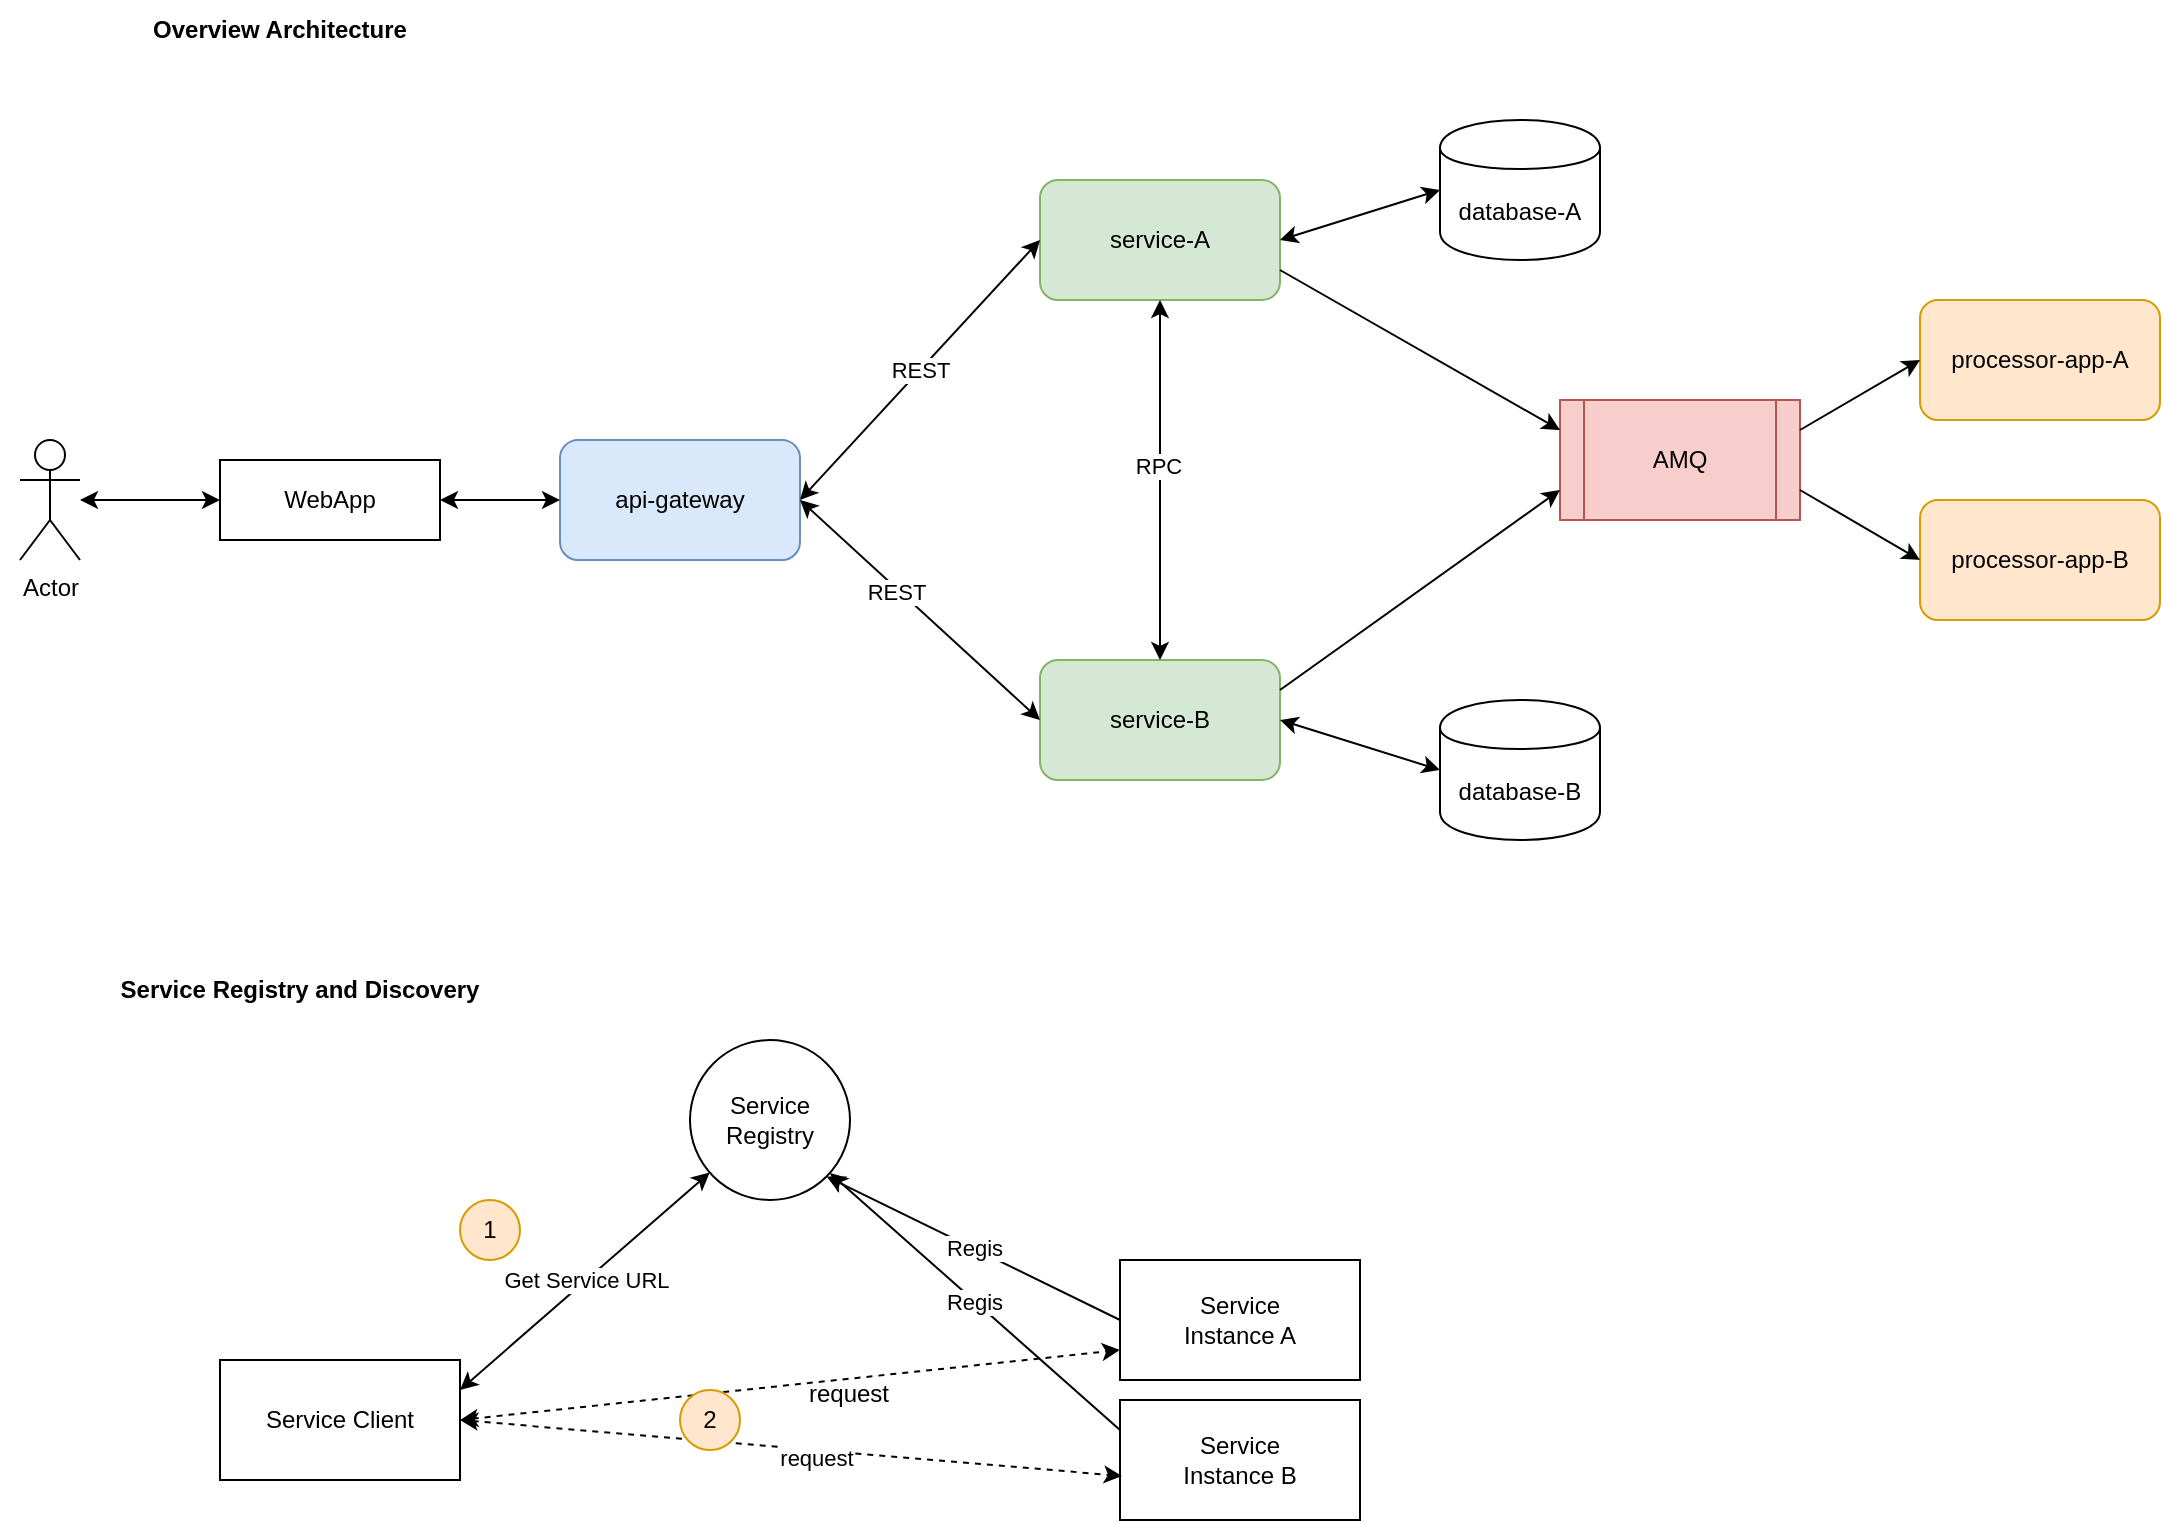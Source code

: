 <mxfile version="13.1.14" type="github">
  <diagram id="Ra_SUfdDztGyyVcpzctB" name="Page-1">
    <mxGraphModel dx="1342" dy="582" grid="1" gridSize="10" guides="1" tooltips="1" connect="1" arrows="1" fold="1" page="1" pageScale="1" pageWidth="850" pageHeight="1100" math="0" shadow="0">
      <root>
        <mxCell id="0" />
        <mxCell id="1" parent="0" />
        <mxCell id="ULscxT3_W8Nl4wCydmtd-2" value="WebApp" style="rounded=0;whiteSpace=wrap;html=1;" parent="1" vertex="1">
          <mxGeometry x="110" y="280" width="110" height="40" as="geometry" />
        </mxCell>
        <mxCell id="ULscxT3_W8Nl4wCydmtd-5" value="service-A" style="rounded=1;whiteSpace=wrap;html=1;fillColor=#d5e8d4;strokeColor=#82b366;" parent="1" vertex="1">
          <mxGeometry x="520" y="140" width="120" height="60" as="geometry" />
        </mxCell>
        <mxCell id="ULscxT3_W8Nl4wCydmtd-6" value="AMQ" style="shape=process;whiteSpace=wrap;html=1;backgroundOutline=1;fillColor=#f8cecc;strokeColor=#b85450;" parent="1" vertex="1">
          <mxGeometry x="780" y="250" width="120" height="60" as="geometry" />
        </mxCell>
        <mxCell id="ULscxT3_W8Nl4wCydmtd-7" value="database-A" style="shape=cylinder;whiteSpace=wrap;html=1;boundedLbl=1;backgroundOutline=1;" parent="1" vertex="1">
          <mxGeometry x="720" y="110" width="80" height="70" as="geometry" />
        </mxCell>
        <mxCell id="ULscxT3_W8Nl4wCydmtd-8" value="service-B" style="rounded=1;whiteSpace=wrap;html=1;fillColor=#d5e8d4;strokeColor=#82b366;" parent="1" vertex="1">
          <mxGeometry x="520" y="380" width="120" height="60" as="geometry" />
        </mxCell>
        <mxCell id="ULscxT3_W8Nl4wCydmtd-12" value="api-gateway" style="rounded=1;whiteSpace=wrap;html=1;fillColor=#dae8fc;strokeColor=#6c8ebf;" parent="1" vertex="1">
          <mxGeometry x="280" y="270" width="120" height="60" as="geometry" />
        </mxCell>
        <mxCell id="ULscxT3_W8Nl4wCydmtd-14" value="processor-app-A" style="rounded=1;whiteSpace=wrap;html=1;fillColor=#ffe6cc;strokeColor=#d79b00;" parent="1" vertex="1">
          <mxGeometry x="960" y="200" width="120" height="60" as="geometry" />
        </mxCell>
        <mxCell id="ULscxT3_W8Nl4wCydmtd-16" value="database-B" style="shape=cylinder;whiteSpace=wrap;html=1;boundedLbl=1;backgroundOutline=1;" parent="1" vertex="1">
          <mxGeometry x="720" y="400" width="80" height="70" as="geometry" />
        </mxCell>
        <mxCell id="ULscxT3_W8Nl4wCydmtd-22" style="edgeStyle=orthogonalEdgeStyle;rounded=0;orthogonalLoop=1;jettySize=auto;html=1;exitX=0.5;exitY=1;exitDx=0;exitDy=0;" parent="1" edge="1">
          <mxGeometry relative="1" as="geometry">
            <mxPoint x="500" y="600" as="sourcePoint" />
            <mxPoint x="500" y="600" as="targetPoint" />
          </mxGeometry>
        </mxCell>
        <mxCell id="ULscxT3_W8Nl4wCydmtd-25" value="" style="endArrow=classic;startArrow=classic;html=1;entryX=0;entryY=0.5;entryDx=0;entryDy=0;exitX=1;exitY=0.5;exitDx=0;exitDy=0;" parent="1" source="ULscxT3_W8Nl4wCydmtd-5" target="ULscxT3_W8Nl4wCydmtd-7" edge="1">
          <mxGeometry width="50" height="50" relative="1" as="geometry">
            <mxPoint x="400" y="225" as="sourcePoint" />
            <mxPoint x="450" y="175" as="targetPoint" />
          </mxGeometry>
        </mxCell>
        <mxCell id="ULscxT3_W8Nl4wCydmtd-26" value="" style="endArrow=classic;startArrow=classic;html=1;entryX=0;entryY=0.5;entryDx=0;entryDy=0;exitX=1;exitY=0.5;exitDx=0;exitDy=0;" parent="1" source="ULscxT3_W8Nl4wCydmtd-8" target="ULscxT3_W8Nl4wCydmtd-16" edge="1">
          <mxGeometry width="50" height="50" relative="1" as="geometry">
            <mxPoint x="400" y="455" as="sourcePoint" />
            <mxPoint x="450" y="405" as="targetPoint" />
          </mxGeometry>
        </mxCell>
        <mxCell id="ULscxT3_W8Nl4wCydmtd-30" value="" style="endArrow=classic;startArrow=classic;html=1;entryX=0.5;entryY=1;entryDx=0;entryDy=0;exitX=0.5;exitY=0;exitDx=0;exitDy=0;" parent="1" source="ULscxT3_W8Nl4wCydmtd-8" target="ULscxT3_W8Nl4wCydmtd-5" edge="1">
          <mxGeometry width="50" height="50" relative="1" as="geometry">
            <mxPoint x="490" y="510" as="sourcePoint" />
            <mxPoint x="540" y="460" as="targetPoint" />
          </mxGeometry>
        </mxCell>
        <mxCell id="WlpWYIGTa7TasnWnNZqi-5" value="RPC" style="edgeLabel;html=1;align=center;verticalAlign=middle;resizable=0;points=[];" vertex="1" connectable="0" parent="ULscxT3_W8Nl4wCydmtd-30">
          <mxGeometry x="0.085" y="1" relative="1" as="geometry">
            <mxPoint as="offset" />
          </mxGeometry>
        </mxCell>
        <mxCell id="ULscxT3_W8Nl4wCydmtd-31" value="" style="endArrow=classic;html=1;exitX=1;exitY=0.25;exitDx=0;exitDy=0;entryX=0;entryY=0.75;entryDx=0;entryDy=0;" parent="1" source="ULscxT3_W8Nl4wCydmtd-8" target="ULscxT3_W8Nl4wCydmtd-6" edge="1">
          <mxGeometry width="50" height="50" relative="1" as="geometry">
            <mxPoint x="650" y="475" as="sourcePoint" />
            <mxPoint x="840" y="280" as="targetPoint" />
          </mxGeometry>
        </mxCell>
        <mxCell id="ULscxT3_W8Nl4wCydmtd-32" value="" style="endArrow=classic;html=1;exitX=1;exitY=0.25;exitDx=0;exitDy=0;entryX=0;entryY=0.5;entryDx=0;entryDy=0;" parent="1" source="ULscxT3_W8Nl4wCydmtd-6" target="ULscxT3_W8Nl4wCydmtd-14" edge="1">
          <mxGeometry width="50" height="50" relative="1" as="geometry">
            <mxPoint x="510" y="110" as="sourcePoint" />
            <mxPoint x="940" y="237" as="targetPoint" />
          </mxGeometry>
        </mxCell>
        <mxCell id="ULscxT3_W8Nl4wCydmtd-35" value="" style="endArrow=classic;html=1;exitX=1;exitY=0.75;exitDx=0;exitDy=0;entryX=0;entryY=0.25;entryDx=0;entryDy=0;" parent="1" source="ULscxT3_W8Nl4wCydmtd-5" target="ULscxT3_W8Nl4wCydmtd-6" edge="1">
          <mxGeometry width="50" height="50" relative="1" as="geometry">
            <mxPoint x="400" y="390" as="sourcePoint" />
            <mxPoint x="840" y="250" as="targetPoint" />
          </mxGeometry>
        </mxCell>
        <mxCell id="ULscxT3_W8Nl4wCydmtd-37" value="" style="endArrow=classic;startArrow=classic;html=1;exitX=1;exitY=0.5;exitDx=0;exitDy=0;" parent="1" source="ULscxT3_W8Nl4wCydmtd-2" target="ULscxT3_W8Nl4wCydmtd-12" edge="1">
          <mxGeometry width="50" height="50" relative="1" as="geometry">
            <mxPoint x="240" y="305" as="sourcePoint" />
            <mxPoint x="450" y="340" as="targetPoint" />
          </mxGeometry>
        </mxCell>
        <mxCell id="ULscxT3_W8Nl4wCydmtd-42" value="REST" style="endArrow=classic;startArrow=classic;html=1;entryX=0;entryY=0.5;entryDx=0;entryDy=0;exitX=1;exitY=0.5;exitDx=0;exitDy=0;" parent="1" source="ULscxT3_W8Nl4wCydmtd-12" target="ULscxT3_W8Nl4wCydmtd-5" edge="1">
          <mxGeometry width="50" height="50" relative="1" as="geometry">
            <mxPoint x="400" y="390" as="sourcePoint" />
            <mxPoint x="450" y="340" as="targetPoint" />
          </mxGeometry>
        </mxCell>
        <mxCell id="ULscxT3_W8Nl4wCydmtd-43" value="" style="endArrow=classic;startArrow=classic;html=1;entryX=0;entryY=0.5;entryDx=0;entryDy=0;exitX=1;exitY=0.5;exitDx=0;exitDy=0;" parent="1" source="ULscxT3_W8Nl4wCydmtd-12" target="ULscxT3_W8Nl4wCydmtd-8" edge="1">
          <mxGeometry width="50" height="50" relative="1" as="geometry">
            <mxPoint x="400" y="390" as="sourcePoint" />
            <mxPoint x="450" y="340" as="targetPoint" />
          </mxGeometry>
        </mxCell>
        <mxCell id="WlpWYIGTa7TasnWnNZqi-4" value="REST" style="edgeLabel;html=1;align=center;verticalAlign=middle;resizable=0;points=[];" vertex="1" connectable="0" parent="ULscxT3_W8Nl4wCydmtd-43">
          <mxGeometry x="-0.19" y="-2" relative="1" as="geometry">
            <mxPoint as="offset" />
          </mxGeometry>
        </mxCell>
        <mxCell id="WlpWYIGTa7TasnWnNZqi-2" value="processor-app-B" style="rounded=1;whiteSpace=wrap;html=1;fillColor=#ffe6cc;strokeColor=#d79b00;" vertex="1" parent="1">
          <mxGeometry x="960" y="300" width="120" height="60" as="geometry" />
        </mxCell>
        <mxCell id="WlpWYIGTa7TasnWnNZqi-3" value="" style="endArrow=classic;html=1;exitX=1;exitY=0.75;exitDx=0;exitDy=0;entryX=0;entryY=0.5;entryDx=0;entryDy=0;" edge="1" parent="1" source="ULscxT3_W8Nl4wCydmtd-6" target="WlpWYIGTa7TasnWnNZqi-2">
          <mxGeometry width="50" height="50" relative="1" as="geometry">
            <mxPoint x="1030" y="330" as="sourcePoint" />
            <mxPoint x="1080" y="280" as="targetPoint" />
          </mxGeometry>
        </mxCell>
        <mxCell id="WlpWYIGTa7TasnWnNZqi-8" style="edgeStyle=orthogonalEdgeStyle;rounded=0;orthogonalLoop=1;jettySize=auto;html=1;entryX=0;entryY=0.5;entryDx=0;entryDy=0;startArrow=classic;startFill=1;endArrow=classic;endFill=1;" edge="1" parent="1" source="WlpWYIGTa7TasnWnNZqi-6" target="ULscxT3_W8Nl4wCydmtd-2">
          <mxGeometry relative="1" as="geometry" />
        </mxCell>
        <mxCell id="WlpWYIGTa7TasnWnNZqi-6" value="Actor" style="shape=umlActor;verticalLabelPosition=bottom;labelBackgroundColor=#ffffff;verticalAlign=top;html=1;outlineConnect=0;" vertex="1" parent="1">
          <mxGeometry x="10" y="270" width="30" height="60" as="geometry" />
        </mxCell>
        <mxCell id="WlpWYIGTa7TasnWnNZqi-9" value="Service Registry and Discovery" style="text;html=1;strokeColor=none;fillColor=none;align=center;verticalAlign=middle;whiteSpace=wrap;rounded=0;fontStyle=1" vertex="1" parent="1">
          <mxGeometry x="10" y="530" width="280" height="30" as="geometry" />
        </mxCell>
        <mxCell id="WlpWYIGTa7TasnWnNZqi-10" value="Service Client" style="rounded=0;whiteSpace=wrap;html=1;" vertex="1" parent="1">
          <mxGeometry x="110" y="730" width="120" height="60" as="geometry" />
        </mxCell>
        <mxCell id="WlpWYIGTa7TasnWnNZqi-11" value="Service&lt;br&gt;Registry" style="ellipse;whiteSpace=wrap;html=1;aspect=fixed;" vertex="1" parent="1">
          <mxGeometry x="345" y="570" width="80" height="80" as="geometry" />
        </mxCell>
        <mxCell id="WlpWYIGTa7TasnWnNZqi-12" value="Service&lt;br&gt;Instance A" style="rounded=0;whiteSpace=wrap;html=1;" vertex="1" parent="1">
          <mxGeometry x="560" y="680" width="120" height="60" as="geometry" />
        </mxCell>
        <mxCell id="WlpWYIGTa7TasnWnNZqi-13" value="Service&lt;br&gt;Instance B" style="rounded=0;whiteSpace=wrap;html=1;" vertex="1" parent="1">
          <mxGeometry x="560" y="750" width="120" height="60" as="geometry" />
        </mxCell>
        <mxCell id="WlpWYIGTa7TasnWnNZqi-14" value="Get Service URL" style="endArrow=classic;startArrow=classic;html=1;exitX=1;exitY=0.25;exitDx=0;exitDy=0;" edge="1" parent="1" source="WlpWYIGTa7TasnWnNZqi-10" target="WlpWYIGTa7TasnWnNZqi-11">
          <mxGeometry width="50" height="50" relative="1" as="geometry">
            <mxPoint x="630" y="710" as="sourcePoint" />
            <mxPoint x="680" y="660" as="targetPoint" />
          </mxGeometry>
        </mxCell>
        <mxCell id="WlpWYIGTa7TasnWnNZqi-15" value="Regis" style="endArrow=classic;html=1;entryX=1;entryY=1;entryDx=0;entryDy=0;exitX=0;exitY=0.5;exitDx=0;exitDy=0;" edge="1" parent="1" source="WlpWYIGTa7TasnWnNZqi-12" target="WlpWYIGTa7TasnWnNZqi-11">
          <mxGeometry width="50" height="50" relative="1" as="geometry">
            <mxPoint x="560" y="710" as="sourcePoint" />
            <mxPoint x="680" y="660" as="targetPoint" />
          </mxGeometry>
        </mxCell>
        <mxCell id="WlpWYIGTa7TasnWnNZqi-16" value="Regis" style="endArrow=classic;html=1;exitX=0;exitY=0.25;exitDx=0;exitDy=0;" edge="1" parent="1" source="WlpWYIGTa7TasnWnNZqi-13" target="WlpWYIGTa7TasnWnNZqi-11">
          <mxGeometry width="50" height="50" relative="1" as="geometry">
            <mxPoint x="630" y="710" as="sourcePoint" />
            <mxPoint x="680" y="660" as="targetPoint" />
          </mxGeometry>
        </mxCell>
        <mxCell id="WlpWYIGTa7TasnWnNZqi-17" value="" style="endArrow=classic;startArrow=classic;html=1;exitX=1;exitY=0.5;exitDx=0;exitDy=0;entryX=0.008;entryY=0.633;entryDx=0;entryDy=0;entryPerimeter=0;dashed=1;" edge="1" parent="1" source="WlpWYIGTa7TasnWnNZqi-10" target="WlpWYIGTa7TasnWnNZqi-13">
          <mxGeometry width="50" height="50" relative="1" as="geometry">
            <mxPoint x="630" y="710" as="sourcePoint" />
            <mxPoint x="530" y="770" as="targetPoint" />
          </mxGeometry>
        </mxCell>
        <mxCell id="WlpWYIGTa7TasnWnNZqi-22" value="request" style="edgeLabel;html=1;align=center;verticalAlign=middle;resizable=0;points=[];" vertex="1" connectable="0" parent="WlpWYIGTa7TasnWnNZqi-17">
          <mxGeometry x="0.078" y="-4" relative="1" as="geometry">
            <mxPoint as="offset" />
          </mxGeometry>
        </mxCell>
        <mxCell id="WlpWYIGTa7TasnWnNZqi-20" value="" style="endArrow=classic;startArrow=classic;html=1;entryX=0;entryY=0.75;entryDx=0;entryDy=0;exitX=1;exitY=0.5;exitDx=0;exitDy=0;dashed=1;" edge="1" parent="1" source="WlpWYIGTa7TasnWnNZqi-10" target="WlpWYIGTa7TasnWnNZqi-12">
          <mxGeometry width="50" height="50" relative="1" as="geometry">
            <mxPoint x="230" y="740" as="sourcePoint" />
            <mxPoint x="570.96" y="797.98" as="targetPoint" />
          </mxGeometry>
        </mxCell>
        <mxCell id="WlpWYIGTa7TasnWnNZqi-21" value="request" style="text;html=1;align=center;verticalAlign=middle;resizable=0;points=[];autosize=1;" vertex="1" parent="1">
          <mxGeometry x="394" y="737" width="60" height="20" as="geometry" />
        </mxCell>
        <mxCell id="WlpWYIGTa7TasnWnNZqi-25" value="1" style="ellipse;whiteSpace=wrap;html=1;aspect=fixed;fillColor=#ffe6cc;strokeColor=#d79b00;" vertex="1" parent="1">
          <mxGeometry x="230" y="650" width="30" height="30" as="geometry" />
        </mxCell>
        <mxCell id="WlpWYIGTa7TasnWnNZqi-26" value="2" style="ellipse;whiteSpace=wrap;html=1;aspect=fixed;fillColor=#ffe6cc;strokeColor=#d79b00;" vertex="1" parent="1">
          <mxGeometry x="340" y="745" width="30" height="30" as="geometry" />
        </mxCell>
        <mxCell id="WlpWYIGTa7TasnWnNZqi-27" value="Overview Architecture" style="text;html=1;strokeColor=none;fillColor=none;align=center;verticalAlign=middle;whiteSpace=wrap;rounded=0;fontStyle=1" vertex="1" parent="1">
          <mxGeometry y="50" width="280" height="30" as="geometry" />
        </mxCell>
      </root>
    </mxGraphModel>
  </diagram>
</mxfile>
